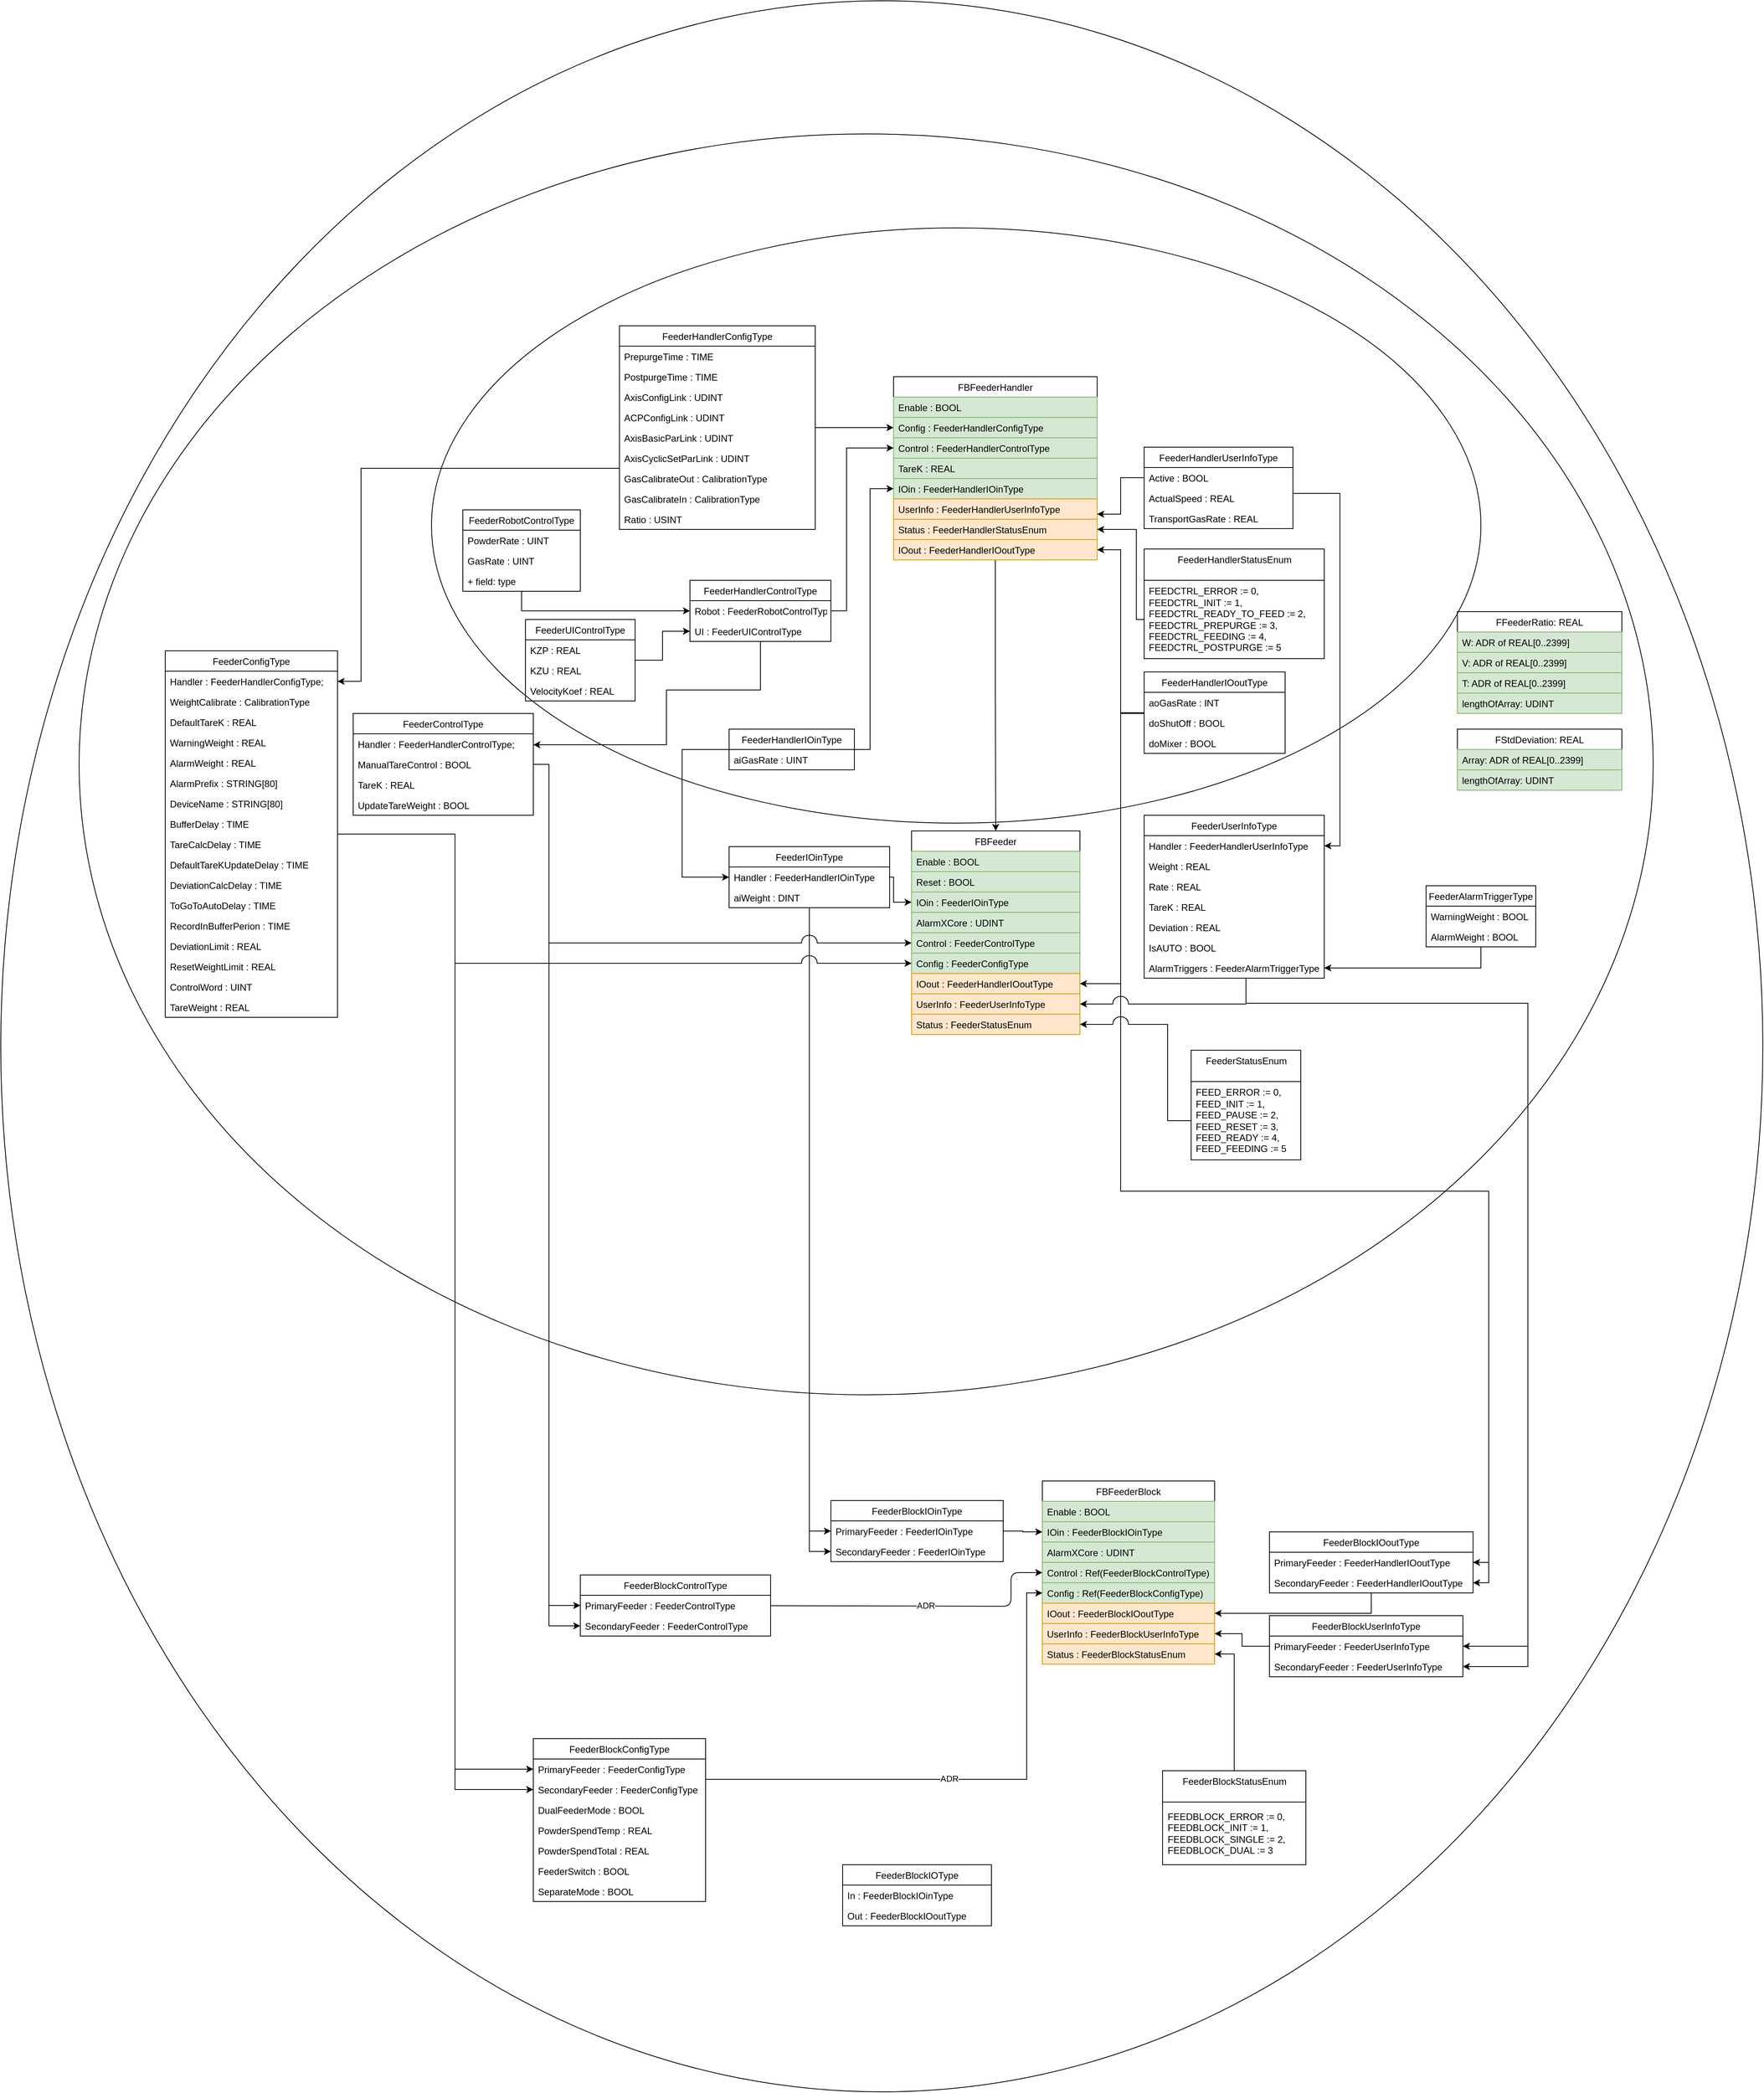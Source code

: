 <mxfile version="14.6.13" type="device"><diagram id="PFx3StOOT5Sb36CSSiI3" name="FeederLib"><mxGraphModel dx="2500" dy="2136" grid="1" gridSize="10" guides="1" tooltips="1" connect="1" arrows="1" fold="1" page="1" pageScale="1" pageWidth="827" pageHeight="1169" math="0" shadow="0"><root><mxCell id="0"/><mxCell id="1" parent="0"/><mxCell id="5u2CHiHhPPnawDWOBCw7-162" value="" style="ellipse;whiteSpace=wrap;html=1;" parent="1" vertex="1"><mxGeometry x="-820" y="-450" width="2250" height="2670" as="geometry"/></mxCell><mxCell id="5u2CHiHhPPnawDWOBCw7-134" style="edgeStyle=orthogonalEdgeStyle;rounded=0;orthogonalLoop=1;jettySize=auto;html=1;entryX=0;entryY=0.5;entryDx=0;entryDy=0;" parent="1" source="5u2CHiHhPPnawDWOBCw7-79" target="5u2CHiHhPPnawDWOBCw7-122" edge="1"><mxGeometry relative="1" as="geometry"/></mxCell><mxCell id="5u2CHiHhPPnawDWOBCw7-106" value="" style="ellipse;whiteSpace=wrap;html=1;" parent="1" vertex="1"><mxGeometry x="-720" y="-280" width="2010" height="1610" as="geometry"/></mxCell><mxCell id="5u2CHiHhPPnawDWOBCw7-103" value="" style="ellipse;whiteSpace=wrap;html=1;" parent="1" vertex="1"><mxGeometry x="-270" y="-160" width="1340" height="760" as="geometry"/></mxCell><mxCell id="8RqYF1YP7LYsvaY_RTSI-1" value="FFeederRatio: REAL" style="swimlane;fontStyle=0;childLayout=stackLayout;horizontal=1;startSize=26;fillColor=none;horizontalStack=0;resizeParent=1;resizeParentMax=0;resizeLast=0;collapsible=1;marginBottom=0;" parent="1" vertex="1"><mxGeometry x="1040" y="330" width="210" height="130" as="geometry"/></mxCell><mxCell id="8RqYF1YP7LYsvaY_RTSI-2" value="W: ADR of REAL[0..2399]" style="text;strokeColor=#82b366;fillColor=#d5e8d4;align=left;verticalAlign=top;spacingLeft=4;spacingRight=4;overflow=hidden;rotatable=0;points=[[0,0.5],[1,0.5]];portConstraint=eastwest;" parent="8RqYF1YP7LYsvaY_RTSI-1" vertex="1"><mxGeometry y="26" width="210" height="26" as="geometry"/></mxCell><mxCell id="8RqYF1YP7LYsvaY_RTSI-3" value="V: ADR of REAL[0..2399]" style="text;strokeColor=#82b366;fillColor=#d5e8d4;align=left;verticalAlign=top;spacingLeft=4;spacingRight=4;overflow=hidden;rotatable=0;points=[[0,0.5],[1,0.5]];portConstraint=eastwest;" parent="8RqYF1YP7LYsvaY_RTSI-1" vertex="1"><mxGeometry y="52" width="210" height="26" as="geometry"/></mxCell><mxCell id="8RqYF1YP7LYsvaY_RTSI-4" value="T: ADR of REAL[0..2399]" style="text;strokeColor=#82b366;fillColor=#d5e8d4;align=left;verticalAlign=top;spacingLeft=4;spacingRight=4;overflow=hidden;rotatable=0;points=[[0,0.5],[1,0.5]];portConstraint=eastwest;" parent="8RqYF1YP7LYsvaY_RTSI-1" vertex="1"><mxGeometry y="78" width="210" height="26" as="geometry"/></mxCell><mxCell id="8RqYF1YP7LYsvaY_RTSI-9" value="lengthOfArray: UDINT" style="text;strokeColor=#82b366;fillColor=#d5e8d4;align=left;verticalAlign=top;spacingLeft=4;spacingRight=4;overflow=hidden;rotatable=0;points=[[0,0.5],[1,0.5]];portConstraint=eastwest;" parent="8RqYF1YP7LYsvaY_RTSI-1" vertex="1"><mxGeometry y="104" width="210" height="26" as="geometry"/></mxCell><mxCell id="8RqYF1YP7LYsvaY_RTSI-5" value="FStdDeviation: REAL" style="swimlane;fontStyle=0;childLayout=stackLayout;horizontal=1;startSize=26;fillColor=none;horizontalStack=0;resizeParent=1;resizeParentMax=0;resizeLast=0;collapsible=1;marginBottom=0;" parent="1" vertex="1"><mxGeometry x="1040" y="480" width="210" height="78" as="geometry"/></mxCell><mxCell id="8RqYF1YP7LYsvaY_RTSI-6" value="Array: ADR of REAL[0..2399]" style="text;strokeColor=#82b366;fillColor=#d5e8d4;align=left;verticalAlign=top;spacingLeft=4;spacingRight=4;overflow=hidden;rotatable=0;points=[[0,0.5],[1,0.5]];portConstraint=eastwest;" parent="8RqYF1YP7LYsvaY_RTSI-5" vertex="1"><mxGeometry y="26" width="210" height="26" as="geometry"/></mxCell><mxCell id="8RqYF1YP7LYsvaY_RTSI-10" value="lengthOfArray: UDINT" style="text;strokeColor=#82b366;fillColor=#d5e8d4;align=left;verticalAlign=top;spacingLeft=4;spacingRight=4;overflow=hidden;rotatable=0;points=[[0,0.5],[1,0.5]];portConstraint=eastwest;" parent="8RqYF1YP7LYsvaY_RTSI-5" vertex="1"><mxGeometry y="52" width="210" height="26" as="geometry"/></mxCell><mxCell id="5u2CHiHhPPnawDWOBCw7-104" style="edgeStyle=orthogonalEdgeStyle;rounded=0;orthogonalLoop=1;jettySize=auto;html=1;entryX=0.5;entryY=0;entryDx=0;entryDy=0;" parent="1" source="KGiJRa7N34MiHcjZJKV6-1" target="5u2CHiHhPPnawDWOBCw7-32" edge="1"><mxGeometry relative="1" as="geometry"/></mxCell><mxCell id="KGiJRa7N34MiHcjZJKV6-1" value="FBFeederHandler" style="swimlane;fontStyle=0;childLayout=stackLayout;horizontal=1;startSize=26;fillColor=none;horizontalStack=0;resizeParent=1;resizeParentMax=0;resizeLast=0;collapsible=1;marginBottom=0;" parent="1" vertex="1"><mxGeometry x="320" y="30" width="260" height="234" as="geometry"/></mxCell><mxCell id="5u2CHiHhPPnawDWOBCw7-23" value="Enable : BOOL" style="text;strokeColor=#82b366;fillColor=#d5e8d4;align=left;verticalAlign=top;spacingLeft=4;spacingRight=4;overflow=hidden;rotatable=0;points=[[0,0.5],[1,0.5]];portConstraint=eastwest;" parent="KGiJRa7N34MiHcjZJKV6-1" vertex="1"><mxGeometry y="26" width="260" height="26" as="geometry"/></mxCell><mxCell id="KGiJRa7N34MiHcjZJKV6-3" value="Config : FeederHandlerConfigType" style="text;strokeColor=#82b366;fillColor=#d5e8d4;align=left;verticalAlign=top;spacingLeft=4;spacingRight=4;overflow=hidden;rotatable=0;points=[[0,0.5],[1,0.5]];portConstraint=eastwest;" parent="KGiJRa7N34MiHcjZJKV6-1" vertex="1"><mxGeometry y="52" width="260" height="26" as="geometry"/></mxCell><mxCell id="KGiJRa7N34MiHcjZJKV6-6" value="Control : FeederHandlerControlType" style="text;strokeColor=#82b366;fillColor=#d5e8d4;align=left;verticalAlign=top;spacingLeft=4;spacingRight=4;overflow=hidden;rotatable=0;points=[[0,0.5],[1,0.5]];portConstraint=eastwest;" parent="KGiJRa7N34MiHcjZJKV6-1" vertex="1"><mxGeometry y="78" width="260" height="26" as="geometry"/></mxCell><mxCell id="KGiJRa7N34MiHcjZJKV6-4" value="TareK : REAL" style="text;strokeColor=#82b366;fillColor=#d5e8d4;align=left;verticalAlign=top;spacingLeft=4;spacingRight=4;overflow=hidden;rotatable=0;points=[[0,0.5],[1,0.5]];portConstraint=eastwest;" parent="KGiJRa7N34MiHcjZJKV6-1" vertex="1"><mxGeometry y="104" width="260" height="26" as="geometry"/></mxCell><mxCell id="KGiJRa7N34MiHcjZJKV6-9" value="IOin : FeederHandlerIOinType" style="text;strokeColor=#82b366;fillColor=#d5e8d4;align=left;verticalAlign=top;spacingLeft=4;spacingRight=4;overflow=hidden;rotatable=0;points=[[0,0.5],[1,0.5]];portConstraint=eastwest;" parent="KGiJRa7N34MiHcjZJKV6-1" vertex="1"><mxGeometry y="130" width="260" height="26" as="geometry"/></mxCell><mxCell id="KGiJRa7N34MiHcjZJKV6-15" value="UserInfo : FeederHandlerUserInfoType" style="text;strokeColor=#d79b00;fillColor=#ffe6cc;align=left;verticalAlign=top;spacingLeft=4;spacingRight=4;overflow=hidden;rotatable=0;points=[[0,0.5],[1,0.5]];portConstraint=eastwest;" parent="KGiJRa7N34MiHcjZJKV6-1" vertex="1"><mxGeometry y="156" width="260" height="26" as="geometry"/></mxCell><mxCell id="KGiJRa7N34MiHcjZJKV6-14" value="Status : FeederHandlerStatusEnum" style="text;strokeColor=#d79b00;fillColor=#ffe6cc;align=left;verticalAlign=top;spacingLeft=4;spacingRight=4;overflow=hidden;rotatable=0;points=[[0,0.5],[1,0.5]];portConstraint=eastwest;" parent="KGiJRa7N34MiHcjZJKV6-1" vertex="1"><mxGeometry y="182" width="260" height="26" as="geometry"/></mxCell><mxCell id="KGiJRa7N34MiHcjZJKV6-13" value="IOout : FeederHandlerIOoutType" style="text;strokeColor=#d79b00;fillColor=#ffe6cc;align=left;verticalAlign=top;spacingLeft=4;spacingRight=4;overflow=hidden;rotatable=0;points=[[0,0.5],[1,0.5]];portConstraint=eastwest;" parent="KGiJRa7N34MiHcjZJKV6-1" vertex="1"><mxGeometry y="208" width="260" height="26" as="geometry"/></mxCell><mxCell id="KGiJRa7N34MiHcjZJKV6-16" value="FeederHandlerStatusEnum" style="swimlane;fontStyle=0;align=center;verticalAlign=top;childLayout=stackLayout;horizontal=1;startSize=40;horizontalStack=0;resizeParent=1;resizeParentMax=0;resizeLast=0;collapsible=0;marginBottom=0;html=1;" parent="1" vertex="1"><mxGeometry x="640" y="250" width="230" height="140" as="geometry"/></mxCell><mxCell id="KGiJRa7N34MiHcjZJKV6-17" value="&lt;div&gt;FEEDCTRL_ERROR := 0,&lt;/div&gt;&lt;div&gt;&lt;span&gt;&#9;&#9;&lt;/span&gt;FEEDCTRL_INIT := 1,&lt;/div&gt;&lt;div&gt;&lt;span&gt;&#9;&#9;&lt;/span&gt;FEEDCTRL_READY_TO_FEED := 2,&lt;/div&gt;&lt;div&gt;&lt;span&gt;&#9;&#9;&lt;/span&gt;FEEDCTRL_PREPURGE := 3,&lt;/div&gt;&lt;div&gt;&lt;span&gt;&#9;&#9;&lt;/span&gt;FEEDCTRL_FEEDING := 4,&lt;/div&gt;&lt;div&gt;&lt;span&gt;&#9;&#9;&lt;/span&gt;FEEDCTRL_POSTPURGE := 5&lt;/div&gt;" style="text;html=1;strokeColor=none;fillColor=none;align=left;verticalAlign=middle;spacingLeft=4;spacingRight=4;overflow=hidden;rotatable=0;points=[[0,0.5],[1,0.5]];portConstraint=eastwest;" parent="KGiJRa7N34MiHcjZJKV6-16" vertex="1"><mxGeometry y="40" width="230" height="100" as="geometry"/></mxCell><mxCell id="b1RP9_sfX3-VqXsTfrKy-18" style="edgeStyle=orthogonalEdgeStyle;rounded=0;orthogonalLoop=1;jettySize=auto;html=1;" edge="1" parent="1" source="OFoo3zkViVfOqVARosol-1" target="KGiJRa7N34MiHcjZJKV6-6"><mxGeometry relative="1" as="geometry"><Array as="points"><mxPoint x="260" y="329"/><mxPoint x="260" y="121"/></Array></mxGeometry></mxCell><mxCell id="b1RP9_sfX3-VqXsTfrKy-19" style="edgeStyle=orthogonalEdgeStyle;rounded=0;orthogonalLoop=1;jettySize=auto;html=1;" edge="1" parent="1" source="OFoo3zkViVfOqVARosol-1" target="5u2CHiHhPPnawDWOBCw7-55"><mxGeometry relative="1" as="geometry"><Array as="points"><mxPoint x="150" y="430"/><mxPoint x="30" y="430"/><mxPoint x="30" y="500"/></Array></mxGeometry></mxCell><mxCell id="OFoo3zkViVfOqVARosol-1" value="FeederHandlerControlType" style="swimlane;fontStyle=0;childLayout=stackLayout;horizontal=1;startSize=26;fillColor=none;horizontalStack=0;resizeParent=1;resizeParentMax=0;resizeLast=0;collapsible=1;marginBottom=0;" parent="1" vertex="1"><mxGeometry x="60" y="290" width="180" height="78" as="geometry"/></mxCell><mxCell id="b1RP9_sfX3-VqXsTfrKy-13" value="Robot : FeederRobotControlType" style="text;strokeColor=none;fillColor=none;align=left;verticalAlign=top;spacingLeft=4;spacingRight=4;overflow=hidden;rotatable=0;points=[[0,0.5],[1,0.5]];portConstraint=eastwest;" vertex="1" parent="OFoo3zkViVfOqVARosol-1"><mxGeometry y="26" width="180" height="26" as="geometry"/></mxCell><mxCell id="b1RP9_sfX3-VqXsTfrKy-14" value="UI : FeederUIControlType" style="text;strokeColor=none;fillColor=none;align=left;verticalAlign=top;spacingLeft=4;spacingRight=4;overflow=hidden;rotatable=0;points=[[0,0.5],[1,0.5]];portConstraint=eastwest;" vertex="1" parent="OFoo3zkViVfOqVARosol-1"><mxGeometry y="52" width="180" height="26" as="geometry"/></mxCell><mxCell id="b1RP9_sfX3-VqXsTfrKy-15" style="edgeStyle=orthogonalEdgeStyle;rounded=0;orthogonalLoop=1;jettySize=auto;html=1;" edge="1" parent="1" source="OFoo3zkViVfOqVARosol-5" target="KGiJRa7N34MiHcjZJKV6-3"><mxGeometry relative="1" as="geometry"/></mxCell><mxCell id="OFoo3zkViVfOqVARosol-5" value="FeederHandlerConfigType" style="swimlane;fontStyle=0;childLayout=stackLayout;horizontal=1;startSize=26;fillColor=none;horizontalStack=0;resizeParent=1;resizeParentMax=0;resizeLast=0;collapsible=1;marginBottom=0;" parent="1" vertex="1"><mxGeometry x="-30" y="-35" width="250" height="260" as="geometry"/></mxCell><mxCell id="OFoo3zkViVfOqVARosol-6" value="PrepurgeTime : TIME" style="text;strokeColor=none;fillColor=none;align=left;verticalAlign=top;spacingLeft=4;spacingRight=4;overflow=hidden;rotatable=0;points=[[0,0.5],[1,0.5]];portConstraint=eastwest;" parent="OFoo3zkViVfOqVARosol-5" vertex="1"><mxGeometry y="26" width="250" height="26" as="geometry"/></mxCell><mxCell id="OFoo3zkViVfOqVARosol-7" value="PostpurgeTime : TIME" style="text;strokeColor=none;fillColor=none;align=left;verticalAlign=top;spacingLeft=4;spacingRight=4;overflow=hidden;rotatable=0;points=[[0,0.5],[1,0.5]];portConstraint=eastwest;" parent="OFoo3zkViVfOqVARosol-5" vertex="1"><mxGeometry y="52" width="250" height="26" as="geometry"/></mxCell><mxCell id="OFoo3zkViVfOqVARosol-8" value="AxisConfigLink : UDINT" style="text;strokeColor=none;fillColor=none;align=left;verticalAlign=top;spacingLeft=4;spacingRight=4;overflow=hidden;rotatable=0;points=[[0,0.5],[1,0.5]];portConstraint=eastwest;" parent="OFoo3zkViVfOqVARosol-5" vertex="1"><mxGeometry y="78" width="250" height="26" as="geometry"/></mxCell><mxCell id="5u2CHiHhPPnawDWOBCw7-2" value="ACPConfigLink : UDINT" style="text;strokeColor=none;fillColor=none;align=left;verticalAlign=top;spacingLeft=4;spacingRight=4;overflow=hidden;rotatable=0;points=[[0,0.5],[1,0.5]];portConstraint=eastwest;" parent="OFoo3zkViVfOqVARosol-5" vertex="1"><mxGeometry y="104" width="250" height="26" as="geometry"/></mxCell><mxCell id="5u2CHiHhPPnawDWOBCw7-5" value="AxisBasicParLink : UDINT" style="text;strokeColor=none;fillColor=none;align=left;verticalAlign=top;spacingLeft=4;spacingRight=4;overflow=hidden;rotatable=0;points=[[0,0.5],[1,0.5]];portConstraint=eastwest;" parent="OFoo3zkViVfOqVARosol-5" vertex="1"><mxGeometry y="130" width="250" height="26" as="geometry"/></mxCell><mxCell id="5u2CHiHhPPnawDWOBCw7-4" value="AxisCyclicSetParLink : UDINT" style="text;strokeColor=none;fillColor=none;align=left;verticalAlign=top;spacingLeft=4;spacingRight=4;overflow=hidden;rotatable=0;points=[[0,0.5],[1,0.5]];portConstraint=eastwest;" parent="OFoo3zkViVfOqVARosol-5" vertex="1"><mxGeometry y="156" width="250" height="26" as="geometry"/></mxCell><mxCell id="5u2CHiHhPPnawDWOBCw7-3" value="GasCalibrateOut : CalibrationType" style="text;strokeColor=none;fillColor=none;align=left;verticalAlign=top;spacingLeft=4;spacingRight=4;overflow=hidden;rotatable=0;points=[[0,0.5],[1,0.5]];portConstraint=eastwest;" parent="OFoo3zkViVfOqVARosol-5" vertex="1"><mxGeometry y="182" width="250" height="26" as="geometry"/></mxCell><mxCell id="mauiOWJQkR4dMBr0RrGi-1" value="GasCalibrateIn : CalibrationType" style="text;strokeColor=none;fillColor=none;align=left;verticalAlign=top;spacingLeft=4;spacingRight=4;overflow=hidden;rotatable=0;points=[[0,0.5],[1,0.5]];portConstraint=eastwest;" parent="OFoo3zkViVfOqVARosol-5" vertex="1"><mxGeometry y="208" width="250" height="26" as="geometry"/></mxCell><mxCell id="5u2CHiHhPPnawDWOBCw7-6" value="Ratio : USINT" style="text;strokeColor=none;fillColor=none;align=left;verticalAlign=top;spacingLeft=4;spacingRight=4;overflow=hidden;rotatable=0;points=[[0,0.5],[1,0.5]];portConstraint=eastwest;" parent="OFoo3zkViVfOqVARosol-5" vertex="1"><mxGeometry y="234" width="250" height="26" as="geometry"/></mxCell><mxCell id="5u2CHiHhPPnawDWOBCw7-155" style="edgeStyle=orthogonalEdgeStyle;rounded=0;jumpStyle=arc;jumpSize=20;orthogonalLoop=1;jettySize=auto;html=1;entryX=1;entryY=0.5;entryDx=0;entryDy=0;" parent="1" source="5u2CHiHhPPnawDWOBCw7-7" target="5u2CHiHhPPnawDWOBCw7-125" edge="1"><mxGeometry relative="1" as="geometry"><Array as="points"><mxPoint x="610" y="459"/><mxPoint x="610" y="1070"/><mxPoint x="1080" y="1070"/><mxPoint x="1080" y="1544"/></Array></mxGeometry></mxCell><mxCell id="5u2CHiHhPPnawDWOBCw7-156" style="edgeStyle=orthogonalEdgeStyle;rounded=0;jumpStyle=arc;jumpSize=20;orthogonalLoop=1;jettySize=auto;html=1;entryX=1;entryY=0.5;entryDx=0;entryDy=0;" parent="1" source="5u2CHiHhPPnawDWOBCw7-7" target="5u2CHiHhPPnawDWOBCw7-126" edge="1"><mxGeometry relative="1" as="geometry"><Array as="points"><mxPoint x="610" y="459"/><mxPoint x="610" y="1070"/><mxPoint x="1080" y="1070"/><mxPoint x="1080" y="1570"/></Array></mxGeometry></mxCell><mxCell id="5u2CHiHhPPnawDWOBCw7-7" value="FeederHandlerIOoutType" style="swimlane;fontStyle=0;childLayout=stackLayout;horizontal=1;startSize=26;fillColor=none;horizontalStack=0;resizeParent=1;resizeParentMax=0;resizeLast=0;collapsible=1;marginBottom=0;" parent="1" vertex="1"><mxGeometry x="640" y="407" width="180" height="104" as="geometry"/></mxCell><mxCell id="5u2CHiHhPPnawDWOBCw7-8" value="aoGasRate : INT" style="text;strokeColor=none;fillColor=none;align=left;verticalAlign=top;spacingLeft=4;spacingRight=4;overflow=hidden;rotatable=0;points=[[0,0.5],[1,0.5]];portConstraint=eastwest;" parent="5u2CHiHhPPnawDWOBCw7-7" vertex="1"><mxGeometry y="26" width="180" height="26" as="geometry"/></mxCell><mxCell id="5u2CHiHhPPnawDWOBCw7-9" value="doShutOff : BOOL" style="text;strokeColor=none;fillColor=none;align=left;verticalAlign=top;spacingLeft=4;spacingRight=4;overflow=hidden;rotatable=0;points=[[0,0.5],[1,0.5]];portConstraint=eastwest;" parent="5u2CHiHhPPnawDWOBCw7-7" vertex="1"><mxGeometry y="52" width="180" height="26" as="geometry"/></mxCell><mxCell id="5u2CHiHhPPnawDWOBCw7-10" value="doMixer : BOOL" style="text;strokeColor=none;fillColor=none;align=left;verticalAlign=top;spacingLeft=4;spacingRight=4;overflow=hidden;rotatable=0;points=[[0,0.5],[1,0.5]];portConstraint=eastwest;" parent="5u2CHiHhPPnawDWOBCw7-7" vertex="1"><mxGeometry y="78" width="180" height="26" as="geometry"/></mxCell><mxCell id="5u2CHiHhPPnawDWOBCw7-27" style="edgeStyle=orthogonalEdgeStyle;rounded=0;orthogonalLoop=1;jettySize=auto;html=1;exitX=1;exitY=0.5;exitDx=0;exitDy=0;" parent="1" source="5u2CHiHhPPnawDWOBCw7-11" target="KGiJRa7N34MiHcjZJKV6-9" edge="1"><mxGeometry relative="1" as="geometry"><Array as="points"><mxPoint x="290" y="506"/><mxPoint x="290" y="173"/></Array></mxGeometry></mxCell><mxCell id="5u2CHiHhPPnawDWOBCw7-91" style="edgeStyle=orthogonalEdgeStyle;rounded=0;orthogonalLoop=1;jettySize=auto;html=1;" parent="1" source="5u2CHiHhPPnawDWOBCw7-11" target="5u2CHiHhPPnawDWOBCw7-80" edge="1"><mxGeometry relative="1" as="geometry"><Array as="points"><mxPoint x="50" y="506.0"/><mxPoint x="50" y="669"/></Array></mxGeometry></mxCell><mxCell id="5u2CHiHhPPnawDWOBCw7-11" value="FeederHandlerIOinType" style="swimlane;fontStyle=0;childLayout=stackLayout;horizontal=1;startSize=26;fillColor=none;horizontalStack=0;resizeParent=1;resizeParentMax=0;resizeLast=0;collapsible=1;marginBottom=0;" parent="1" vertex="1"><mxGeometry x="110" y="480" width="160" height="52" as="geometry"/></mxCell><mxCell id="5u2CHiHhPPnawDWOBCw7-12" value="aiGasRate : UINT" style="text;strokeColor=none;fillColor=none;align=left;verticalAlign=top;spacingLeft=4;spacingRight=4;overflow=hidden;rotatable=0;points=[[0,0.5],[1,0.5]];portConstraint=eastwest;" parent="5u2CHiHhPPnawDWOBCw7-11" vertex="1"><mxGeometry y="26" width="160" height="26" as="geometry"/></mxCell><mxCell id="5u2CHiHhPPnawDWOBCw7-102" style="edgeStyle=orthogonalEdgeStyle;rounded=0;orthogonalLoop=1;jettySize=auto;html=1;entryX=1;entryY=0.5;entryDx=0;entryDy=0;" parent="1" source="5u2CHiHhPPnawDWOBCw7-15" target="5u2CHiHhPPnawDWOBCw7-93" edge="1"><mxGeometry relative="1" as="geometry"><Array as="points"><mxPoint x="890" y="179"/><mxPoint x="890" y="629"/></Array></mxGeometry></mxCell><mxCell id="5u2CHiHhPPnawDWOBCw7-15" value="FeederHandlerUserInfoType" style="swimlane;fontStyle=0;childLayout=stackLayout;horizontal=1;startSize=26;fillColor=none;horizontalStack=0;resizeParent=1;resizeParentMax=0;resizeLast=0;collapsible=1;marginBottom=0;" parent="1" vertex="1"><mxGeometry x="640" y="120" width="190" height="104" as="geometry"/></mxCell><mxCell id="5u2CHiHhPPnawDWOBCw7-16" value="Active : BOOL" style="text;strokeColor=none;fillColor=none;align=left;verticalAlign=top;spacingLeft=4;spacingRight=4;overflow=hidden;rotatable=0;points=[[0,0.5],[1,0.5]];portConstraint=eastwest;" parent="5u2CHiHhPPnawDWOBCw7-15" vertex="1"><mxGeometry y="26" width="190" height="26" as="geometry"/></mxCell><mxCell id="5u2CHiHhPPnawDWOBCw7-17" value="ActualSpeed : REAL" style="text;strokeColor=none;fillColor=none;align=left;verticalAlign=top;spacingLeft=4;spacingRight=4;overflow=hidden;rotatable=0;points=[[0,0.5],[1,0.5]];portConstraint=eastwest;" parent="5u2CHiHhPPnawDWOBCw7-15" vertex="1"><mxGeometry y="52" width="190" height="26" as="geometry"/></mxCell><mxCell id="mauiOWJQkR4dMBr0RrGi-2" value="TransportGasRate : REAL" style="text;strokeColor=none;fillColor=none;align=left;verticalAlign=top;spacingLeft=4;spacingRight=4;overflow=hidden;rotatable=0;points=[[0,0.5],[1,0.5]];portConstraint=eastwest;" parent="5u2CHiHhPPnawDWOBCw7-15" vertex="1"><mxGeometry y="78" width="190" height="26" as="geometry"/></mxCell><mxCell id="5u2CHiHhPPnawDWOBCw7-28" style="edgeStyle=orthogonalEdgeStyle;rounded=0;orthogonalLoop=1;jettySize=auto;html=1;exitX=0;exitY=0.5;exitDx=0;exitDy=0;" parent="1" source="KGiJRa7N34MiHcjZJKV6-17" target="KGiJRa7N34MiHcjZJKV6-14" edge="1"><mxGeometry relative="1" as="geometry"><Array as="points"><mxPoint x="630" y="340"/><mxPoint x="630" y="225"/></Array></mxGeometry></mxCell><mxCell id="5u2CHiHhPPnawDWOBCw7-29" style="edgeStyle=orthogonalEdgeStyle;rounded=0;orthogonalLoop=1;jettySize=auto;html=1;exitX=0;exitY=0.5;exitDx=0;exitDy=0;entryX=1;entryY=0.5;entryDx=0;entryDy=0;" parent="1" source="5u2CHiHhPPnawDWOBCw7-9" target="KGiJRa7N34MiHcjZJKV6-13" edge="1"><mxGeometry relative="1" as="geometry"><Array as="points"><mxPoint x="640" y="460"/><mxPoint x="610" y="460"/><mxPoint x="610" y="251"/></Array></mxGeometry></mxCell><mxCell id="5u2CHiHhPPnawDWOBCw7-31" style="edgeStyle=orthogonalEdgeStyle;rounded=0;orthogonalLoop=1;jettySize=auto;html=1;exitX=0;exitY=0.5;exitDx=0;exitDy=0;entryX=1;entryY=0.75;entryDx=0;entryDy=0;" parent="1" source="5u2CHiHhPPnawDWOBCw7-16" target="KGiJRa7N34MiHcjZJKV6-1" edge="1"><mxGeometry relative="1" as="geometry"/></mxCell><mxCell id="5u2CHiHhPPnawDWOBCw7-32" value="FBFeeder" style="swimlane;fontStyle=0;childLayout=stackLayout;horizontal=1;startSize=26;fillColor=none;horizontalStack=0;resizeParent=1;resizeParentMax=0;resizeLast=0;collapsible=1;marginBottom=0;" parent="1" vertex="1"><mxGeometry x="343" y="610" width="215" height="260" as="geometry"/></mxCell><mxCell id="5u2CHiHhPPnawDWOBCw7-33" value="Enable : BOOL" style="text;strokeColor=#82b366;fillColor=#d5e8d4;align=left;verticalAlign=top;spacingLeft=4;spacingRight=4;overflow=hidden;rotatable=0;points=[[0,0.5],[1,0.5]];portConstraint=eastwest;" parent="5u2CHiHhPPnawDWOBCw7-32" vertex="1"><mxGeometry y="26" width="215" height="26" as="geometry"/></mxCell><mxCell id="5u2CHiHhPPnawDWOBCw7-43" value="Reset : BOOL" style="text;strokeColor=#82b366;fillColor=#d5e8d4;align=left;verticalAlign=top;spacingLeft=4;spacingRight=4;overflow=hidden;rotatable=0;points=[[0,0.5],[1,0.5]];portConstraint=eastwest;" parent="5u2CHiHhPPnawDWOBCw7-32" vertex="1"><mxGeometry y="52" width="215" height="26" as="geometry"/></mxCell><mxCell id="5u2CHiHhPPnawDWOBCw7-39" value="IOin : FeederIOinType" style="text;strokeColor=#82b366;fillColor=#d5e8d4;align=left;verticalAlign=top;spacingLeft=4;spacingRight=4;overflow=hidden;rotatable=0;points=[[0,0.5],[1,0.5]];portConstraint=eastwest;" parent="5u2CHiHhPPnawDWOBCw7-32" vertex="1"><mxGeometry y="78" width="215" height="26" as="geometry"/></mxCell><mxCell id="jcFGs0P9IIR-oYQW2AIj-1" value="AlarmXCore : UDINT" style="text;strokeColor=#82b366;fillColor=#d5e8d4;align=left;verticalAlign=top;spacingLeft=4;spacingRight=4;overflow=hidden;rotatable=0;points=[[0,0.5],[1,0.5]];portConstraint=eastwest;" parent="5u2CHiHhPPnawDWOBCw7-32" vertex="1"><mxGeometry y="104" width="215" height="26" as="geometry"/></mxCell><mxCell id="5u2CHiHhPPnawDWOBCw7-40" value="Control : FeederControlType" style="text;strokeColor=#82b366;fillColor=#d5e8d4;align=left;verticalAlign=top;spacingLeft=4;spacingRight=4;overflow=hidden;rotatable=0;points=[[0,0.5],[1,0.5]];portConstraint=eastwest;" parent="5u2CHiHhPPnawDWOBCw7-32" vertex="1"><mxGeometry y="130" width="215" height="26" as="geometry"/></mxCell><mxCell id="5u2CHiHhPPnawDWOBCw7-41" value="Config : FeederConfigType" style="text;strokeColor=#82b366;fillColor=#d5e8d4;align=left;verticalAlign=top;spacingLeft=4;spacingRight=4;overflow=hidden;rotatable=0;points=[[0,0.5],[1,0.5]];portConstraint=eastwest;" parent="5u2CHiHhPPnawDWOBCw7-32" vertex="1"><mxGeometry y="156" width="215" height="26" as="geometry"/></mxCell><mxCell id="5u2CHiHhPPnawDWOBCw7-38" value="IOout : FeederHandlerIOoutType" style="text;strokeColor=#d79b00;fillColor=#ffe6cc;align=left;verticalAlign=top;spacingLeft=4;spacingRight=4;overflow=hidden;rotatable=0;points=[[0,0.5],[1,0.5]];portConstraint=eastwest;" parent="5u2CHiHhPPnawDWOBCw7-32" vertex="1"><mxGeometry y="182" width="215" height="26" as="geometry"/></mxCell><mxCell id="5u2CHiHhPPnawDWOBCw7-34" value="UserInfo : FeederUserInfoType" style="text;strokeColor=#d79b00;fillColor=#ffe6cc;align=left;verticalAlign=top;spacingLeft=4;spacingRight=4;overflow=hidden;rotatable=0;points=[[0,0.5],[1,0.5]];portConstraint=eastwest;" parent="5u2CHiHhPPnawDWOBCw7-32" vertex="1"><mxGeometry y="208" width="215" height="26" as="geometry"/></mxCell><mxCell id="5u2CHiHhPPnawDWOBCw7-36" value="Status : FeederStatusEnum &#10;" style="text;strokeColor=#d79b00;fillColor=#ffe6cc;align=left;verticalAlign=top;spacingLeft=4;spacingRight=4;overflow=hidden;rotatable=0;points=[[0,0.5],[1,0.5]];portConstraint=eastwest;" parent="5u2CHiHhPPnawDWOBCw7-32" vertex="1"><mxGeometry y="234" width="215" height="26" as="geometry"/></mxCell><mxCell id="5u2CHiHhPPnawDWOBCw7-44" value="FBFeederBlock" style="swimlane;fontStyle=0;childLayout=stackLayout;horizontal=1;startSize=26;fillColor=none;horizontalStack=0;resizeParent=1;resizeParentMax=0;resizeLast=0;collapsible=1;marginBottom=0;" parent="1" vertex="1"><mxGeometry x="510" y="1440" width="220" height="234" as="geometry"/></mxCell><mxCell id="5u2CHiHhPPnawDWOBCw7-45" value="Enable : BOOL" style="text;strokeColor=#82b366;fillColor=#d5e8d4;align=left;verticalAlign=top;spacingLeft=4;spacingRight=4;overflow=hidden;rotatable=0;points=[[0,0.5],[1,0.5]];portConstraint=eastwest;" parent="5u2CHiHhPPnawDWOBCw7-44" vertex="1"><mxGeometry y="26" width="220" height="26" as="geometry"/></mxCell><mxCell id="5u2CHiHhPPnawDWOBCw7-48" value="IOin : FeederBlockIOinType" style="text;strokeColor=#82b366;fillColor=#d5e8d4;align=left;verticalAlign=top;spacingLeft=4;spacingRight=4;overflow=hidden;rotatable=0;points=[[0,0.5],[1,0.5]];portConstraint=eastwest;" parent="5u2CHiHhPPnawDWOBCw7-44" vertex="1"><mxGeometry y="52" width="220" height="26" as="geometry"/></mxCell><mxCell id="jcFGs0P9IIR-oYQW2AIj-2" value="AlarmXCore : UDINT" style="text;strokeColor=#82b366;fillColor=#d5e8d4;align=left;verticalAlign=top;spacingLeft=4;spacingRight=4;overflow=hidden;rotatable=0;points=[[0,0.5],[1,0.5]];portConstraint=eastwest;" parent="5u2CHiHhPPnawDWOBCw7-44" vertex="1"><mxGeometry y="78" width="220" height="26" as="geometry"/></mxCell><mxCell id="5u2CHiHhPPnawDWOBCw7-47" value="Control : Ref(FeederBlockControlType)" style="text;strokeColor=#82b366;fillColor=#d5e8d4;align=left;verticalAlign=top;spacingLeft=4;spacingRight=4;overflow=hidden;rotatable=0;points=[[0,0.5],[1,0.5]];portConstraint=eastwest;" parent="5u2CHiHhPPnawDWOBCw7-44" vertex="1"><mxGeometry y="104" width="220" height="26" as="geometry"/></mxCell><mxCell id="5u2CHiHhPPnawDWOBCw7-46" value="Config : Ref(FeederBlockConfigType)" style="text;strokeColor=#82b366;fillColor=#d5e8d4;align=left;verticalAlign=top;spacingLeft=4;spacingRight=4;overflow=hidden;rotatable=0;points=[[0,0.5],[1,0.5]];portConstraint=eastwest;" parent="5u2CHiHhPPnawDWOBCw7-44" vertex="1"><mxGeometry y="130" width="220" height="26" as="geometry"/></mxCell><mxCell id="5u2CHiHhPPnawDWOBCw7-51" value="IOout : FeederBlockIOoutType" style="text;strokeColor=#d79b00;fillColor=#ffe6cc;align=left;verticalAlign=top;spacingLeft=4;spacingRight=4;overflow=hidden;rotatable=0;points=[[0,0.5],[1,0.5]];portConstraint=eastwest;" parent="5u2CHiHhPPnawDWOBCw7-44" vertex="1"><mxGeometry y="156" width="220" height="26" as="geometry"/></mxCell><mxCell id="5u2CHiHhPPnawDWOBCw7-50" value="UserInfo : FeederBlockUserInfoType" style="text;strokeColor=#d79b00;fillColor=#ffe6cc;align=left;verticalAlign=top;spacingLeft=4;spacingRight=4;overflow=hidden;rotatable=0;points=[[0,0.5],[1,0.5]];portConstraint=eastwest;" parent="5u2CHiHhPPnawDWOBCw7-44" vertex="1"><mxGeometry y="182" width="220" height="26" as="geometry"/></mxCell><mxCell id="5u2CHiHhPPnawDWOBCw7-49" value="Status : FeederBlockStatusEnum" style="text;strokeColor=#d79b00;fillColor=#ffe6cc;align=left;verticalAlign=top;spacingLeft=4;spacingRight=4;overflow=hidden;rotatable=0;points=[[0,0.5],[1,0.5]];portConstraint=eastwest;" parent="5u2CHiHhPPnawDWOBCw7-44" vertex="1"><mxGeometry y="208" width="220" height="26" as="geometry"/></mxCell><mxCell id="5u2CHiHhPPnawDWOBCw7-52" value="FeederStatusEnum" style="swimlane;fontStyle=0;align=center;verticalAlign=top;childLayout=stackLayout;horizontal=1;startSize=40;horizontalStack=0;resizeParent=1;resizeParentMax=0;resizeLast=0;collapsible=0;marginBottom=0;html=1;" parent="1" vertex="1"><mxGeometry x="700" y="890" width="140" height="140" as="geometry"/></mxCell><mxCell id="5u2CHiHhPPnawDWOBCw7-53" value="&lt;div&gt;&lt;span&gt;&#9;&#9;&lt;/span&gt;FEED_ERROR := 0,&lt;/div&gt;&lt;div&gt;&lt;span&gt;&#9;&#9;&lt;/span&gt;FEED_INIT := 1,&lt;/div&gt;&lt;div&gt;&lt;span&gt;&#9;&#9;&lt;/span&gt;FEED_PAUSE := 2,&lt;/div&gt;&lt;div&gt;&lt;span&gt;&#9;&#9;&lt;/span&gt;FEED_RESET := 3,&lt;/div&gt;&lt;div&gt;&lt;span&gt;&#9;&#9;&lt;/span&gt;FEED_READY := 4,&lt;/div&gt;&lt;div&gt;&lt;span&gt;&#9;&#9;&lt;/span&gt;FEED_FEEDING := 5&lt;/div&gt;" style="text;html=1;strokeColor=none;fillColor=none;align=left;verticalAlign=middle;spacingLeft=4;spacingRight=4;overflow=hidden;rotatable=0;points=[[0,0.5],[1,0.5]];portConstraint=eastwest;" parent="5u2CHiHhPPnawDWOBCw7-52" vertex="1"><mxGeometry y="40" width="140" height="100" as="geometry"/></mxCell><mxCell id="5u2CHiHhPPnawDWOBCw7-150" style="edgeStyle=orthogonalEdgeStyle;rounded=0;jumpStyle=arc;jumpSize=20;orthogonalLoop=1;jettySize=auto;html=1;" parent="1" source="5u2CHiHhPPnawDWOBCw7-54" target="5u2CHiHhPPnawDWOBCw7-110" edge="1"><mxGeometry relative="1" as="geometry"><Array as="points"><mxPoint x="-120" y="525"/><mxPoint x="-120" y="1599"/></Array></mxGeometry></mxCell><mxCell id="5u2CHiHhPPnawDWOBCw7-151" style="edgeStyle=orthogonalEdgeStyle;rounded=0;jumpStyle=arc;jumpSize=20;orthogonalLoop=1;jettySize=auto;html=1;entryX=0;entryY=0.5;entryDx=0;entryDy=0;" parent="1" source="5u2CHiHhPPnawDWOBCw7-54" target="5u2CHiHhPPnawDWOBCw7-111" edge="1"><mxGeometry relative="1" as="geometry"><Array as="points"><mxPoint x="-120" y="525"/><mxPoint x="-120" y="1625"/></Array></mxGeometry></mxCell><mxCell id="5u2CHiHhPPnawDWOBCw7-54" value="FeederControlType" style="swimlane;fontStyle=0;childLayout=stackLayout;horizontal=1;startSize=26;fillColor=none;horizontalStack=0;resizeParent=1;resizeParentMax=0;resizeLast=0;collapsible=1;marginBottom=0;" parent="1" vertex="1"><mxGeometry x="-370" y="460" width="230" height="130" as="geometry"/></mxCell><mxCell id="5u2CHiHhPPnawDWOBCw7-55" value="Handler : FeederHandlerControlType;" style="text;strokeColor=none;fillColor=none;align=left;verticalAlign=top;spacingLeft=4;spacingRight=4;overflow=hidden;rotatable=0;points=[[0,0.5],[1,0.5]];portConstraint=eastwest;" parent="5u2CHiHhPPnawDWOBCw7-54" vertex="1"><mxGeometry y="26" width="230" height="26" as="geometry"/></mxCell><mxCell id="5u2CHiHhPPnawDWOBCw7-56" value="ManualTareControl : BOOL" style="text;strokeColor=none;fillColor=none;align=left;verticalAlign=top;spacingLeft=4;spacingRight=4;overflow=hidden;rotatable=0;points=[[0,0.5],[1,0.5]];portConstraint=eastwest;" parent="5u2CHiHhPPnawDWOBCw7-54" vertex="1"><mxGeometry y="52" width="230" height="26" as="geometry"/></mxCell><mxCell id="5u2CHiHhPPnawDWOBCw7-57" value="TareK : REAL" style="text;strokeColor=none;fillColor=none;align=left;verticalAlign=top;spacingLeft=4;spacingRight=4;overflow=hidden;rotatable=0;points=[[0,0.5],[1,0.5]];portConstraint=eastwest;" parent="5u2CHiHhPPnawDWOBCw7-54" vertex="1"><mxGeometry y="78" width="230" height="26" as="geometry"/></mxCell><mxCell id="5u2CHiHhPPnawDWOBCw7-58" value="UpdateTareWeight : BOOL" style="text;strokeColor=none;fillColor=none;align=left;verticalAlign=top;spacingLeft=4;spacingRight=4;overflow=hidden;rotatable=0;points=[[0,0.5],[1,0.5]];portConstraint=eastwest;" parent="5u2CHiHhPPnawDWOBCw7-54" vertex="1"><mxGeometry y="104" width="230" height="26" as="geometry"/></mxCell><mxCell id="5u2CHiHhPPnawDWOBCw7-140" style="edgeStyle=orthogonalEdgeStyle;rounded=0;jumpStyle=arc;jumpSize=20;orthogonalLoop=1;jettySize=auto;html=1;" parent="1" source="5u2CHiHhPPnawDWOBCw7-60" target="5u2CHiHhPPnawDWOBCw7-41" edge="1"><mxGeometry relative="1" as="geometry"><Array as="points"><mxPoint x="-240" y="614"/><mxPoint x="-240" y="779"/></Array></mxGeometry></mxCell><mxCell id="SsKjzNlT7jhJPEvev2tQ-1" style="edgeStyle=orthogonalEdgeStyle;rounded=0;orthogonalLoop=1;jettySize=auto;html=1;" parent="1" source="5u2CHiHhPPnawDWOBCw7-60" target="5u2CHiHhPPnawDWOBCw7-117" edge="1"><mxGeometry relative="1" as="geometry"><Array as="points"><mxPoint x="-240" y="614"/><mxPoint x="-240" y="1808"/></Array></mxGeometry></mxCell><mxCell id="SsKjzNlT7jhJPEvev2tQ-2" style="edgeStyle=orthogonalEdgeStyle;rounded=0;orthogonalLoop=1;jettySize=auto;html=1;" parent="1" source="5u2CHiHhPPnawDWOBCw7-60" target="5u2CHiHhPPnawDWOBCw7-118" edge="1"><mxGeometry relative="1" as="geometry"><Array as="points"><mxPoint x="-240" y="614"/><mxPoint x="-240" y="1834"/></Array></mxGeometry></mxCell><mxCell id="5u2CHiHhPPnawDWOBCw7-60" value="FeederConfigType" style="swimlane;fontStyle=0;childLayout=stackLayout;horizontal=1;startSize=26;fillColor=none;horizontalStack=0;resizeParent=1;resizeParentMax=0;resizeLast=0;collapsible=1;marginBottom=0;" parent="1" vertex="1"><mxGeometry x="-610" y="380" width="220" height="468" as="geometry"/></mxCell><mxCell id="5u2CHiHhPPnawDWOBCw7-61" value="Handler : FeederHandlerConfigType;" style="text;strokeColor=none;fillColor=none;align=left;verticalAlign=top;spacingLeft=4;spacingRight=4;overflow=hidden;rotatable=0;points=[[0,0.5],[1,0.5]];portConstraint=eastwest;" parent="5u2CHiHhPPnawDWOBCw7-60" vertex="1"><mxGeometry y="26" width="220" height="26" as="geometry"/></mxCell><mxCell id="5u2CHiHhPPnawDWOBCw7-64" value="WeightCalibrate : CalibrationType" style="text;strokeColor=none;fillColor=none;align=left;verticalAlign=top;spacingLeft=4;spacingRight=4;overflow=hidden;rotatable=0;points=[[0,0.5],[1,0.5]];portConstraint=eastwest;" parent="5u2CHiHhPPnawDWOBCw7-60" vertex="1"><mxGeometry y="52" width="220" height="26" as="geometry"/></mxCell><mxCell id="5u2CHiHhPPnawDWOBCw7-66" value="DefaultTareK : REAL" style="text;strokeColor=none;fillColor=none;align=left;verticalAlign=top;spacingLeft=4;spacingRight=4;overflow=hidden;rotatable=0;points=[[0,0.5],[1,0.5]];portConstraint=eastwest;" parent="5u2CHiHhPPnawDWOBCw7-60" vertex="1"><mxGeometry y="78" width="220" height="26" as="geometry"/></mxCell><mxCell id="5u2CHiHhPPnawDWOBCw7-67" value="WarningWeight : REAL" style="text;strokeColor=none;fillColor=none;align=left;verticalAlign=top;spacingLeft=4;spacingRight=4;overflow=hidden;rotatable=0;points=[[0,0.5],[1,0.5]];portConstraint=eastwest;" parent="5u2CHiHhPPnawDWOBCw7-60" vertex="1"><mxGeometry y="104" width="220" height="26" as="geometry"/></mxCell><mxCell id="5u2CHiHhPPnawDWOBCw7-69" value="AlarmWeight : REAL" style="text;strokeColor=none;fillColor=none;align=left;verticalAlign=top;spacingLeft=4;spacingRight=4;overflow=hidden;rotatable=0;points=[[0,0.5],[1,0.5]];portConstraint=eastwest;" parent="5u2CHiHhPPnawDWOBCw7-60" vertex="1"><mxGeometry y="130" width="220" height="26" as="geometry"/></mxCell><mxCell id="5u2CHiHhPPnawDWOBCw7-70" value="AlarmPrefix : STRING[80]" style="text;strokeColor=none;fillColor=none;align=left;verticalAlign=top;spacingLeft=4;spacingRight=4;overflow=hidden;rotatable=0;points=[[0,0.5],[1,0.5]];portConstraint=eastwest;" parent="5u2CHiHhPPnawDWOBCw7-60" vertex="1"><mxGeometry y="156" width="220" height="26" as="geometry"/></mxCell><mxCell id="TB1Uh7Wt379qCKo7Y3S8-1" value="DeviceName : STRING[80]" style="text;strokeColor=none;fillColor=none;align=left;verticalAlign=top;spacingLeft=4;spacingRight=4;overflow=hidden;rotatable=0;points=[[0,0.5],[1,0.5]];portConstraint=eastwest;" parent="5u2CHiHhPPnawDWOBCw7-60" vertex="1"><mxGeometry y="182" width="220" height="26" as="geometry"/></mxCell><mxCell id="5u2CHiHhPPnawDWOBCw7-73" value="BufferDelay : TIME" style="text;strokeColor=none;fillColor=none;align=left;verticalAlign=top;spacingLeft=4;spacingRight=4;overflow=hidden;rotatable=0;points=[[0,0.5],[1,0.5]];portConstraint=eastwest;" parent="5u2CHiHhPPnawDWOBCw7-60" vertex="1"><mxGeometry y="208" width="220" height="26" as="geometry"/></mxCell><mxCell id="5u2CHiHhPPnawDWOBCw7-76" value="TareCalcDelay : TIME" style="text;strokeColor=none;fillColor=none;align=left;verticalAlign=top;spacingLeft=4;spacingRight=4;overflow=hidden;rotatable=0;points=[[0,0.5],[1,0.5]];portConstraint=eastwest;" parent="5u2CHiHhPPnawDWOBCw7-60" vertex="1"><mxGeometry y="234" width="220" height="26" as="geometry"/></mxCell><mxCell id="5u2CHiHhPPnawDWOBCw7-78" value="DefaultTareKUpdateDelay : TIME" style="text;strokeColor=none;fillColor=none;align=left;verticalAlign=top;spacingLeft=4;spacingRight=4;overflow=hidden;rotatable=0;points=[[0,0.5],[1,0.5]];portConstraint=eastwest;" parent="5u2CHiHhPPnawDWOBCw7-60" vertex="1"><mxGeometry y="260" width="220" height="26" as="geometry"/></mxCell><mxCell id="5u2CHiHhPPnawDWOBCw7-77" value="DeviationCalcDelay : TIME" style="text;strokeColor=none;fillColor=none;align=left;verticalAlign=top;spacingLeft=4;spacingRight=4;overflow=hidden;rotatable=0;points=[[0,0.5],[1,0.5]];portConstraint=eastwest;" parent="5u2CHiHhPPnawDWOBCw7-60" vertex="1"><mxGeometry y="286" width="220" height="26" as="geometry"/></mxCell><mxCell id="5u2CHiHhPPnawDWOBCw7-75" value="ToGoToAutoDelay : TIME" style="text;strokeColor=none;fillColor=none;align=left;verticalAlign=top;spacingLeft=4;spacingRight=4;overflow=hidden;rotatable=0;points=[[0,0.5],[1,0.5]];portConstraint=eastwest;" parent="5u2CHiHhPPnawDWOBCw7-60" vertex="1"><mxGeometry y="312" width="220" height="26" as="geometry"/></mxCell><mxCell id="5u2CHiHhPPnawDWOBCw7-74" value="RecordInBufferPerion : TIME" style="text;strokeColor=none;fillColor=none;align=left;verticalAlign=top;spacingLeft=4;spacingRight=4;overflow=hidden;rotatable=0;points=[[0,0.5],[1,0.5]];portConstraint=eastwest;" parent="5u2CHiHhPPnawDWOBCw7-60" vertex="1"><mxGeometry y="338" width="220" height="26" as="geometry"/></mxCell><mxCell id="5u2CHiHhPPnawDWOBCw7-72" value="DeviationLimit : REAL" style="text;strokeColor=none;fillColor=none;align=left;verticalAlign=top;spacingLeft=4;spacingRight=4;overflow=hidden;rotatable=0;points=[[0,0.5],[1,0.5]];portConstraint=eastwest;" parent="5u2CHiHhPPnawDWOBCw7-60" vertex="1"><mxGeometry y="364" width="220" height="26" as="geometry"/></mxCell><mxCell id="5u2CHiHhPPnawDWOBCw7-71" value="ResetWeightLimit : REAL" style="text;strokeColor=none;fillColor=none;align=left;verticalAlign=top;spacingLeft=4;spacingRight=4;overflow=hidden;rotatable=0;points=[[0,0.5],[1,0.5]];portConstraint=eastwest;" parent="5u2CHiHhPPnawDWOBCw7-60" vertex="1"><mxGeometry y="390" width="220" height="26" as="geometry"/></mxCell><mxCell id="5u2CHiHhPPnawDWOBCw7-68" value="ControlWord : UINT" style="text;strokeColor=none;fillColor=none;align=left;verticalAlign=top;spacingLeft=4;spacingRight=4;overflow=hidden;rotatable=0;points=[[0,0.5],[1,0.5]];portConstraint=eastwest;" parent="5u2CHiHhPPnawDWOBCw7-60" vertex="1"><mxGeometry y="416" width="220" height="26" as="geometry"/></mxCell><mxCell id="5u2CHiHhPPnawDWOBCw7-65" value="TareWeight : REAL" style="text;strokeColor=none;fillColor=none;align=left;verticalAlign=top;spacingLeft=4;spacingRight=4;overflow=hidden;rotatable=0;points=[[0,0.5],[1,0.5]];portConstraint=eastwest;" parent="5u2CHiHhPPnawDWOBCw7-60" vertex="1"><mxGeometry y="442" width="220" height="26" as="geometry"/></mxCell><mxCell id="5u2CHiHhPPnawDWOBCw7-90" style="edgeStyle=orthogonalEdgeStyle;rounded=0;orthogonalLoop=1;jettySize=auto;html=1;entryX=0;entryY=0.5;entryDx=0;entryDy=0;" parent="1" source="5u2CHiHhPPnawDWOBCw7-79" target="5u2CHiHhPPnawDWOBCw7-39" edge="1"><mxGeometry relative="1" as="geometry"><Array as="points"><mxPoint x="320" y="669"/><mxPoint x="320" y="701"/></Array></mxGeometry></mxCell><mxCell id="5u2CHiHhPPnawDWOBCw7-133" style="edgeStyle=orthogonalEdgeStyle;rounded=0;orthogonalLoop=1;jettySize=auto;html=1;entryX=0;entryY=0.5;entryDx=0;entryDy=0;" parent="1" source="5u2CHiHhPPnawDWOBCw7-79" target="5u2CHiHhPPnawDWOBCw7-121" edge="1"><mxGeometry relative="1" as="geometry"/></mxCell><mxCell id="5u2CHiHhPPnawDWOBCw7-79" value="FeederIOinType" style="swimlane;fontStyle=0;childLayout=stackLayout;horizontal=1;startSize=26;fillColor=none;horizontalStack=0;resizeParent=1;resizeParentMax=0;resizeLast=0;collapsible=1;marginBottom=0;" parent="1" vertex="1"><mxGeometry x="110" y="630" width="205" height="78" as="geometry"/></mxCell><mxCell id="5u2CHiHhPPnawDWOBCw7-80" value="Handler : FeederHandlerIOinType" style="text;strokeColor=none;fillColor=none;align=left;verticalAlign=top;spacingLeft=4;spacingRight=4;overflow=hidden;rotatable=0;points=[[0,0.5],[1,0.5]];portConstraint=eastwest;" parent="5u2CHiHhPPnawDWOBCw7-79" vertex="1"><mxGeometry y="26" width="205" height="26" as="geometry"/></mxCell><mxCell id="5u2CHiHhPPnawDWOBCw7-81" value="aiWeight : DINT" style="text;strokeColor=none;fillColor=none;align=left;verticalAlign=top;spacingLeft=4;spacingRight=4;overflow=hidden;rotatable=0;points=[[0,0.5],[1,0.5]];portConstraint=eastwest;" parent="5u2CHiHhPPnawDWOBCw7-79" vertex="1"><mxGeometry y="52" width="205" height="26" as="geometry"/></mxCell><mxCell id="5u2CHiHhPPnawDWOBCw7-83" style="edgeStyle=orthogonalEdgeStyle;rounded=0;orthogonalLoop=1;jettySize=auto;html=1;exitX=0;exitY=0.5;exitDx=0;exitDy=0;entryX=1;entryY=0.5;entryDx=0;entryDy=0;" parent="1" source="5u2CHiHhPPnawDWOBCw7-2" target="5u2CHiHhPPnawDWOBCw7-61" edge="1"><mxGeometry relative="1" as="geometry"><Array as="points"><mxPoint x="-360" y="147"/><mxPoint x="-360" y="419"/></Array></mxGeometry></mxCell><mxCell id="5u2CHiHhPPnawDWOBCw7-87" style="edgeStyle=orthogonalEdgeStyle;rounded=0;orthogonalLoop=1;jettySize=auto;html=1;exitX=1;exitY=0.5;exitDx=0;exitDy=0;entryX=0;entryY=0.5;entryDx=0;entryDy=0;jumpStyle=arc;jumpSize=20;" parent="1" source="5u2CHiHhPPnawDWOBCw7-56" target="5u2CHiHhPPnawDWOBCw7-40" edge="1"><mxGeometry relative="1" as="geometry"><Array as="points"><mxPoint x="-120" y="525"/><mxPoint x="-120" y="753"/></Array></mxGeometry></mxCell><mxCell id="5u2CHiHhPPnawDWOBCw7-159" style="edgeStyle=orthogonalEdgeStyle;rounded=0;jumpStyle=arc;jumpSize=20;orthogonalLoop=1;jettySize=auto;html=1;entryX=1;entryY=0.5;entryDx=0;entryDy=0;" parent="1" source="5u2CHiHhPPnawDWOBCw7-92" target="5u2CHiHhPPnawDWOBCw7-129" edge="1"><mxGeometry relative="1" as="geometry"><Array as="points"><mxPoint x="770" y="830"/><mxPoint x="1130" y="830"/><mxPoint x="1130" y="1651"/></Array></mxGeometry></mxCell><mxCell id="5u2CHiHhPPnawDWOBCw7-160" style="edgeStyle=orthogonalEdgeStyle;rounded=0;jumpStyle=arc;jumpSize=20;orthogonalLoop=1;jettySize=auto;html=1;entryX=1;entryY=0.5;entryDx=0;entryDy=0;" parent="1" source="5u2CHiHhPPnawDWOBCw7-92" target="5u2CHiHhPPnawDWOBCw7-130" edge="1"><mxGeometry relative="1" as="geometry"><Array as="points"><mxPoint x="770" y="830"/><mxPoint x="1130" y="830"/><mxPoint x="1130" y="1677"/></Array></mxGeometry></mxCell><mxCell id="5u2CHiHhPPnawDWOBCw7-92" value="FeederUserInfoType" style="swimlane;fontStyle=0;childLayout=stackLayout;horizontal=1;startSize=26;fillColor=none;horizontalStack=0;resizeParent=1;resizeParentMax=0;resizeLast=0;collapsible=1;marginBottom=0;" parent="1" vertex="1"><mxGeometry x="640" y="590" width="230" height="208" as="geometry"/></mxCell><mxCell id="5u2CHiHhPPnawDWOBCw7-93" value="Handler : FeederHandlerUserInfoType" style="text;strokeColor=none;fillColor=none;align=left;verticalAlign=top;spacingLeft=4;spacingRight=4;overflow=hidden;rotatable=0;points=[[0,0.5],[1,0.5]];portConstraint=eastwest;" parent="5u2CHiHhPPnawDWOBCw7-92" vertex="1"><mxGeometry y="26" width="230" height="26" as="geometry"/></mxCell><mxCell id="5u2CHiHhPPnawDWOBCw7-94" value="Weight : REAL" style="text;strokeColor=none;fillColor=none;align=left;verticalAlign=top;spacingLeft=4;spacingRight=4;overflow=hidden;rotatable=0;points=[[0,0.5],[1,0.5]];portConstraint=eastwest;" parent="5u2CHiHhPPnawDWOBCw7-92" vertex="1"><mxGeometry y="52" width="230" height="26" as="geometry"/></mxCell><mxCell id="5u2CHiHhPPnawDWOBCw7-96" value="Rate : REAL" style="text;strokeColor=none;fillColor=none;align=left;verticalAlign=top;spacingLeft=4;spacingRight=4;overflow=hidden;rotatable=0;points=[[0,0.5],[1,0.5]];portConstraint=eastwest;" parent="5u2CHiHhPPnawDWOBCw7-92" vertex="1"><mxGeometry y="78" width="230" height="26" as="geometry"/></mxCell><mxCell id="5u2CHiHhPPnawDWOBCw7-97" value="TareK : REAL" style="text;strokeColor=none;fillColor=none;align=left;verticalAlign=top;spacingLeft=4;spacingRight=4;overflow=hidden;rotatable=0;points=[[0,0.5],[1,0.5]];portConstraint=eastwest;" parent="5u2CHiHhPPnawDWOBCw7-92" vertex="1"><mxGeometry y="104" width="230" height="26" as="geometry"/></mxCell><mxCell id="5u2CHiHhPPnawDWOBCw7-98" value="Deviation : REAL" style="text;strokeColor=none;fillColor=none;align=left;verticalAlign=top;spacingLeft=4;spacingRight=4;overflow=hidden;rotatable=0;points=[[0,0.5],[1,0.5]];portConstraint=eastwest;" parent="5u2CHiHhPPnawDWOBCw7-92" vertex="1"><mxGeometry y="130" width="230" height="26" as="geometry"/></mxCell><mxCell id="5u2CHiHhPPnawDWOBCw7-95" value="IsAUTO : BOOL" style="text;strokeColor=none;fillColor=none;align=left;verticalAlign=top;spacingLeft=4;spacingRight=4;overflow=hidden;rotatable=0;points=[[0,0.5],[1,0.5]];portConstraint=eastwest;" parent="5u2CHiHhPPnawDWOBCw7-92" vertex="1"><mxGeometry y="156" width="230" height="26" as="geometry"/></mxCell><mxCell id="b1RP9_sfX3-VqXsTfrKy-24" value="AlarmTriggers : FeederAlarmTriggerType" style="text;strokeColor=none;fillColor=none;align=left;verticalAlign=top;spacingLeft=4;spacingRight=4;overflow=hidden;rotatable=0;points=[[0,0.5],[1,0.5]];portConstraint=eastwest;" vertex="1" parent="5u2CHiHhPPnawDWOBCw7-92"><mxGeometry y="182" width="230" height="26" as="geometry"/></mxCell><mxCell id="5u2CHiHhPPnawDWOBCw7-99" style="edgeStyle=orthogonalEdgeStyle;rounded=0;orthogonalLoop=1;jettySize=auto;html=1;exitX=0;exitY=0.5;exitDx=0;exitDy=0;entryX=1;entryY=0.5;entryDx=0;entryDy=0;jumpStyle=arc;jumpSize=20;" parent="1" source="5u2CHiHhPPnawDWOBCw7-53" target="5u2CHiHhPPnawDWOBCw7-36" edge="1"><mxGeometry relative="1" as="geometry"><Array as="points"><mxPoint x="670" y="980"/><mxPoint x="670" y="857"/></Array></mxGeometry></mxCell><mxCell id="5u2CHiHhPPnawDWOBCw7-100" style="edgeStyle=orthogonalEdgeStyle;rounded=0;orthogonalLoop=1;jettySize=auto;html=1;exitX=0;exitY=0.5;exitDx=0;exitDy=0;entryX=1;entryY=0.5;entryDx=0;entryDy=0;" parent="1" source="5u2CHiHhPPnawDWOBCw7-9" target="5u2CHiHhPPnawDWOBCw7-38" edge="1"><mxGeometry relative="1" as="geometry"><Array as="points"><mxPoint x="640" y="460"/><mxPoint x="610" y="460"/><mxPoint x="610" y="805"/></Array></mxGeometry></mxCell><mxCell id="5u2CHiHhPPnawDWOBCw7-101" style="edgeStyle=orthogonalEdgeStyle;rounded=0;orthogonalLoop=1;jettySize=auto;html=1;entryX=1;entryY=0.5;entryDx=0;entryDy=0;jumpStyle=arc;jumpSize=20;" parent="1" source="5u2CHiHhPPnawDWOBCw7-92" target="5u2CHiHhPPnawDWOBCw7-34" edge="1"><mxGeometry relative="1" as="geometry"><Array as="points"><mxPoint x="770" y="831"/></Array></mxGeometry></mxCell><mxCell id="5u2CHiHhPPnawDWOBCw7-153" style="edgeStyle=orthogonalEdgeStyle;rounded=0;jumpStyle=arc;jumpSize=20;orthogonalLoop=1;jettySize=auto;html=1;exitX=0.5;exitY=0;exitDx=0;exitDy=0;" parent="1" source="5u2CHiHhPPnawDWOBCw7-107" target="5u2CHiHhPPnawDWOBCw7-49" edge="1"><mxGeometry relative="1" as="geometry"/></mxCell><mxCell id="5u2CHiHhPPnawDWOBCw7-107" value="FeederBlockStatusEnum" style="swimlane;fontStyle=0;align=center;verticalAlign=top;childLayout=stackLayout;horizontal=1;startSize=40;horizontalStack=0;resizeParent=1;resizeParentMax=0;resizeLast=0;collapsible=0;marginBottom=0;html=1;" parent="1" vertex="1"><mxGeometry x="663.5" y="1810" width="183" height="120" as="geometry"/></mxCell><mxCell id="5u2CHiHhPPnawDWOBCw7-108" value="&lt;div&gt;&lt;span&gt;&#9;&#9;&lt;/span&gt;FEEDBLOCK_ERROR := 0,&lt;/div&gt;&lt;div&gt;&lt;span&gt;&#9;&#9;&lt;/span&gt;FEEDBLOCK_INIT := 1,&lt;/div&gt;&lt;div&gt;&lt;span&gt;&#9;&#9;&lt;/span&gt;FEEDBLOCK_SINGLE := 2,&lt;/div&gt;&lt;div&gt;&lt;span&gt;&#9;&#9;&lt;/span&gt;FEEDBLOCK_DUAL := 3&lt;/div&gt;" style="text;html=1;strokeColor=none;fillColor=none;align=left;verticalAlign=middle;spacingLeft=4;spacingRight=4;overflow=hidden;rotatable=0;points=[[0,0.5],[1,0.5]];portConstraint=eastwest;" parent="5u2CHiHhPPnawDWOBCw7-107" vertex="1"><mxGeometry y="40" width="183" height="80" as="geometry"/></mxCell><mxCell id="5u2CHiHhPPnawDWOBCw7-109" value="FeederBlockControlType" style="swimlane;fontStyle=0;childLayout=stackLayout;horizontal=1;startSize=26;fillColor=none;horizontalStack=0;resizeParent=1;resizeParentMax=0;resizeLast=0;collapsible=1;marginBottom=0;" parent="1" vertex="1"><mxGeometry x="-80" y="1560" width="243" height="78" as="geometry"/></mxCell><mxCell id="5u2CHiHhPPnawDWOBCw7-110" value="PrimaryFeeder : FeederControlType" style="text;strokeColor=none;fillColor=none;align=left;verticalAlign=top;spacingLeft=4;spacingRight=4;overflow=hidden;rotatable=0;points=[[0,0.5],[1,0.5]];portConstraint=eastwest;" parent="5u2CHiHhPPnawDWOBCw7-109" vertex="1"><mxGeometry y="26" width="243" height="26" as="geometry"/></mxCell><mxCell id="5u2CHiHhPPnawDWOBCw7-111" value="SecondaryFeeder : FeederControlType" style="text;strokeColor=none;fillColor=none;align=left;verticalAlign=top;spacingLeft=4;spacingRight=4;overflow=hidden;rotatable=0;points=[[0,0.5],[1,0.5]];portConstraint=eastwest;" parent="5u2CHiHhPPnawDWOBCw7-109" vertex="1"><mxGeometry y="52" width="243" height="26" as="geometry"/></mxCell><mxCell id="5u2CHiHhPPnawDWOBCw7-137" style="edgeStyle=orthogonalEdgeStyle;rounded=0;orthogonalLoop=1;jettySize=auto;html=1;entryX=0;entryY=0.5;entryDx=0;entryDy=0;" parent="1" source="5u2CHiHhPPnawDWOBCw7-116" target="5u2CHiHhPPnawDWOBCw7-46" edge="1"><mxGeometry relative="1" as="geometry"><Array as="points"><mxPoint x="490" y="1821"/><mxPoint x="490" y="1583"/></Array></mxGeometry></mxCell><mxCell id="5u2CHiHhPPnawDWOBCw7-116" value="FeederBlockConfigType" style="swimlane;fontStyle=0;childLayout=stackLayout;horizontal=1;startSize=26;fillColor=none;horizontalStack=0;resizeParent=1;resizeParentMax=0;resizeLast=0;collapsible=1;marginBottom=0;" parent="1" vertex="1"><mxGeometry x="-140" y="1769" width="220" height="208" as="geometry"/></mxCell><mxCell id="5u2CHiHhPPnawDWOBCw7-117" value="PrimaryFeeder : FeederConfigType" style="text;strokeColor=none;fillColor=none;align=left;verticalAlign=top;spacingLeft=4;spacingRight=4;overflow=hidden;rotatable=0;points=[[0,0.5],[1,0.5]];portConstraint=eastwest;" parent="5u2CHiHhPPnawDWOBCw7-116" vertex="1"><mxGeometry y="26" width="220" height="26" as="geometry"/></mxCell><mxCell id="5u2CHiHhPPnawDWOBCw7-118" value="SecondaryFeeder : FeederConfigType" style="text;strokeColor=none;fillColor=none;align=left;verticalAlign=top;spacingLeft=4;spacingRight=4;overflow=hidden;rotatable=0;points=[[0,0.5],[1,0.5]];portConstraint=eastwest;" parent="5u2CHiHhPPnawDWOBCw7-116" vertex="1"><mxGeometry y="52" width="220" height="26" as="geometry"/></mxCell><mxCell id="5u2CHiHhPPnawDWOBCw7-119" value="DualFeederMode : BOOL" style="text;strokeColor=none;fillColor=none;align=left;verticalAlign=top;spacingLeft=4;spacingRight=4;overflow=hidden;rotatable=0;points=[[0,0.5],[1,0.5]];portConstraint=eastwest;" parent="5u2CHiHhPPnawDWOBCw7-116" vertex="1"><mxGeometry y="78" width="220" height="26" as="geometry"/></mxCell><mxCell id="b1RP9_sfX3-VqXsTfrKy-29" value="PowderSpendTemp : REAL" style="text;strokeColor=none;fillColor=none;align=left;verticalAlign=top;spacingLeft=4;spacingRight=4;overflow=hidden;rotatable=0;points=[[0,0.5],[1,0.5]];portConstraint=eastwest;" vertex="1" parent="5u2CHiHhPPnawDWOBCw7-116"><mxGeometry y="104" width="220" height="26" as="geometry"/></mxCell><mxCell id="b1RP9_sfX3-VqXsTfrKy-28" value="PowderSpendTotal : REAL" style="text;strokeColor=none;fillColor=none;align=left;verticalAlign=top;spacingLeft=4;spacingRight=4;overflow=hidden;rotatable=0;points=[[0,0.5],[1,0.5]];portConstraint=eastwest;" vertex="1" parent="5u2CHiHhPPnawDWOBCw7-116"><mxGeometry y="130" width="220" height="26" as="geometry"/></mxCell><mxCell id="b1RP9_sfX3-VqXsTfrKy-27" value="FeederSwitch : BOOL" style="text;strokeColor=none;fillColor=none;align=left;verticalAlign=top;spacingLeft=4;spacingRight=4;overflow=hidden;rotatable=0;points=[[0,0.5],[1,0.5]];portConstraint=eastwest;" vertex="1" parent="5u2CHiHhPPnawDWOBCw7-116"><mxGeometry y="156" width="220" height="26" as="geometry"/></mxCell><mxCell id="b1RP9_sfX3-VqXsTfrKy-26" value="SeparateMode : BOOL" style="text;strokeColor=none;fillColor=none;align=left;verticalAlign=top;spacingLeft=4;spacingRight=4;overflow=hidden;rotatable=0;points=[[0,0.5],[1,0.5]];portConstraint=eastwest;" vertex="1" parent="5u2CHiHhPPnawDWOBCw7-116"><mxGeometry y="182" width="220" height="26" as="geometry"/></mxCell><mxCell id="5u2CHiHhPPnawDWOBCw7-120" value="FeederBlockIOinType" style="swimlane;fontStyle=0;childLayout=stackLayout;horizontal=1;startSize=26;fillColor=none;horizontalStack=0;resizeParent=1;resizeParentMax=0;resizeLast=0;collapsible=1;marginBottom=0;" parent="1" vertex="1"><mxGeometry x="240" y="1465" width="220" height="78" as="geometry"/></mxCell><mxCell id="5u2CHiHhPPnawDWOBCw7-121" value="PrimaryFeeder : FeederIOinType" style="text;strokeColor=none;fillColor=none;align=left;verticalAlign=top;spacingLeft=4;spacingRight=4;overflow=hidden;rotatable=0;points=[[0,0.5],[1,0.5]];portConstraint=eastwest;" parent="5u2CHiHhPPnawDWOBCw7-120" vertex="1"><mxGeometry y="26" width="220" height="26" as="geometry"/></mxCell><mxCell id="5u2CHiHhPPnawDWOBCw7-122" value="SecondaryFeeder : FeederIOinType" style="text;strokeColor=none;fillColor=none;align=left;verticalAlign=top;spacingLeft=4;spacingRight=4;overflow=hidden;rotatable=0;points=[[0,0.5],[1,0.5]];portConstraint=eastwest;" parent="5u2CHiHhPPnawDWOBCw7-120" vertex="1"><mxGeometry y="52" width="220" height="26" as="geometry"/></mxCell><mxCell id="5u2CHiHhPPnawDWOBCw7-157" style="edgeStyle=orthogonalEdgeStyle;rounded=0;jumpStyle=arc;jumpSize=20;orthogonalLoop=1;jettySize=auto;html=1;entryX=1;entryY=0.5;entryDx=0;entryDy=0;" parent="1" source="5u2CHiHhPPnawDWOBCw7-124" target="5u2CHiHhPPnawDWOBCw7-51" edge="1"><mxGeometry relative="1" as="geometry"/></mxCell><mxCell id="5u2CHiHhPPnawDWOBCw7-124" value="FeederBlockIOoutType" style="swimlane;fontStyle=0;childLayout=stackLayout;horizontal=1;startSize=26;fillColor=none;horizontalStack=0;resizeParent=1;resizeParentMax=0;resizeLast=0;collapsible=1;marginBottom=0;" parent="1" vertex="1"><mxGeometry x="800" y="1505" width="260" height="78" as="geometry"/></mxCell><mxCell id="5u2CHiHhPPnawDWOBCw7-125" value="PrimaryFeeder : FeederHandlerIOoutType" style="text;strokeColor=none;fillColor=none;align=left;verticalAlign=top;spacingLeft=4;spacingRight=4;overflow=hidden;rotatable=0;points=[[0,0.5],[1,0.5]];portConstraint=eastwest;" parent="5u2CHiHhPPnawDWOBCw7-124" vertex="1"><mxGeometry y="26" width="260" height="26" as="geometry"/></mxCell><mxCell id="5u2CHiHhPPnawDWOBCw7-126" value="SecondaryFeeder : FeederHandlerIOoutType" style="text;strokeColor=none;fillColor=none;align=left;verticalAlign=top;spacingLeft=4;spacingRight=4;overflow=hidden;rotatable=0;points=[[0,0.5],[1,0.5]];portConstraint=eastwest;" parent="5u2CHiHhPPnawDWOBCw7-124" vertex="1"><mxGeometry y="52" width="260" height="26" as="geometry"/></mxCell><mxCell id="5u2CHiHhPPnawDWOBCw7-158" style="edgeStyle=orthogonalEdgeStyle;rounded=0;jumpStyle=arc;jumpSize=20;orthogonalLoop=1;jettySize=auto;html=1;" parent="1" source="5u2CHiHhPPnawDWOBCw7-128" target="5u2CHiHhPPnawDWOBCw7-50" edge="1"><mxGeometry relative="1" as="geometry"/></mxCell><mxCell id="5u2CHiHhPPnawDWOBCw7-128" value="FeederBlockUserInfoType" style="swimlane;fontStyle=0;childLayout=stackLayout;horizontal=1;startSize=26;fillColor=none;horizontalStack=0;resizeParent=1;resizeParentMax=0;resizeLast=0;collapsible=1;marginBottom=0;" parent="1" vertex="1"><mxGeometry x="800" y="1612" width="247" height="78" as="geometry"/></mxCell><mxCell id="5u2CHiHhPPnawDWOBCw7-129" value="PrimaryFeeder : FeederUserInfoType" style="text;strokeColor=none;fillColor=none;align=left;verticalAlign=top;spacingLeft=4;spacingRight=4;overflow=hidden;rotatable=0;points=[[0,0.5],[1,0.5]];portConstraint=eastwest;" parent="5u2CHiHhPPnawDWOBCw7-128" vertex="1"><mxGeometry y="26" width="247" height="26" as="geometry"/></mxCell><mxCell id="5u2CHiHhPPnawDWOBCw7-130" value="SecondaryFeeder : FeederUserInfoType" style="text;strokeColor=none;fillColor=none;align=left;verticalAlign=top;spacingLeft=4;spacingRight=4;overflow=hidden;rotatable=0;points=[[0,0.5],[1,0.5]];portConstraint=eastwest;" parent="5u2CHiHhPPnawDWOBCw7-128" vertex="1"><mxGeometry y="52" width="247" height="26" as="geometry"/></mxCell><mxCell id="5u2CHiHhPPnawDWOBCw7-132" style="edgeStyle=orthogonalEdgeStyle;rounded=0;orthogonalLoop=1;jettySize=auto;html=1;exitX=1;exitY=0.5;exitDx=0;exitDy=0;" parent="1" source="5u2CHiHhPPnawDWOBCw7-121" target="5u2CHiHhPPnawDWOBCw7-48" edge="1"><mxGeometry relative="1" as="geometry"/></mxCell><mxCell id="qxxvIZy_3SCzewOLxlQF-1" value="FeederBlockIOType" style="swimlane;fontStyle=0;childLayout=stackLayout;horizontal=1;startSize=26;fillColor=none;horizontalStack=0;resizeParent=1;resizeParentMax=0;resizeLast=0;collapsible=1;marginBottom=0;" parent="1" vertex="1"><mxGeometry x="255" y="1930" width="190" height="78" as="geometry"/></mxCell><mxCell id="qxxvIZy_3SCzewOLxlQF-2" value="In : FeederBlockIOinType" style="text;strokeColor=none;fillColor=none;align=left;verticalAlign=top;spacingLeft=4;spacingRight=4;overflow=hidden;rotatable=0;points=[[0,0.5],[1,0.5]];portConstraint=eastwest;" parent="qxxvIZy_3SCzewOLxlQF-1" vertex="1"><mxGeometry y="26" width="190" height="26" as="geometry"/></mxCell><mxCell id="qxxvIZy_3SCzewOLxlQF-3" value="Out : FeederBlockIOoutType" style="text;strokeColor=none;fillColor=none;align=left;verticalAlign=top;spacingLeft=4;spacingRight=4;overflow=hidden;rotatable=0;points=[[0,0.5],[1,0.5]];portConstraint=eastwest;" parent="qxxvIZy_3SCzewOLxlQF-1" vertex="1"><mxGeometry y="52" width="190" height="26" as="geometry"/></mxCell><mxCell id="b1RP9_sfX3-VqXsTfrKy-17" style="edgeStyle=orthogonalEdgeStyle;rounded=0;orthogonalLoop=1;jettySize=auto;html=1;" edge="1" parent="1" source="b1RP9_sfX3-VqXsTfrKy-1" target="b1RP9_sfX3-VqXsTfrKy-14"><mxGeometry relative="1" as="geometry"/></mxCell><mxCell id="b1RP9_sfX3-VqXsTfrKy-1" value="FeederUIControlType" style="swimlane;fontStyle=0;childLayout=stackLayout;horizontal=1;startSize=26;fillColor=none;horizontalStack=0;resizeParent=1;resizeParentMax=0;resizeLast=0;collapsible=1;marginBottom=0;" vertex="1" parent="1"><mxGeometry x="-150" y="340" width="140" height="104" as="geometry"/></mxCell><mxCell id="b1RP9_sfX3-VqXsTfrKy-5" value="KZP : REAL" style="text;strokeColor=none;fillColor=none;align=left;verticalAlign=top;spacingLeft=4;spacingRight=4;overflow=hidden;rotatable=0;points=[[0,0.5],[1,0.5]];portConstraint=eastwest;" vertex="1" parent="b1RP9_sfX3-VqXsTfrKy-1"><mxGeometry y="26" width="140" height="26" as="geometry"/></mxCell><mxCell id="b1RP9_sfX3-VqXsTfrKy-6" value="KZU : REAL" style="text;strokeColor=none;fillColor=none;align=left;verticalAlign=top;spacingLeft=4;spacingRight=4;overflow=hidden;rotatable=0;points=[[0,0.5],[1,0.5]];portConstraint=eastwest;" vertex="1" parent="b1RP9_sfX3-VqXsTfrKy-1"><mxGeometry y="52" width="140" height="26" as="geometry"/></mxCell><mxCell id="b1RP9_sfX3-VqXsTfrKy-4" value="VelocityKoef : REAL" style="text;strokeColor=none;fillColor=none;align=left;verticalAlign=top;spacingLeft=4;spacingRight=4;overflow=hidden;rotatable=0;points=[[0,0.5],[1,0.5]];portConstraint=eastwest;" vertex="1" parent="b1RP9_sfX3-VqXsTfrKy-1"><mxGeometry y="78" width="140" height="26" as="geometry"/></mxCell><mxCell id="b1RP9_sfX3-VqXsTfrKy-16" style="edgeStyle=orthogonalEdgeStyle;rounded=0;orthogonalLoop=1;jettySize=auto;html=1;" edge="1" parent="1" source="b1RP9_sfX3-VqXsTfrKy-7" target="b1RP9_sfX3-VqXsTfrKy-13"><mxGeometry relative="1" as="geometry"/></mxCell><mxCell id="b1RP9_sfX3-VqXsTfrKy-7" value="FeederRobotControlType" style="swimlane;fontStyle=0;childLayout=stackLayout;horizontal=1;startSize=26;fillColor=none;horizontalStack=0;resizeParent=1;resizeParentMax=0;resizeLast=0;collapsible=1;marginBottom=0;" vertex="1" parent="1"><mxGeometry x="-230" y="200" width="150" height="104" as="geometry"/></mxCell><mxCell id="b1RP9_sfX3-VqXsTfrKy-11" value="PowderRate : UINT" style="text;strokeColor=none;fillColor=none;align=left;verticalAlign=top;spacingLeft=4;spacingRight=4;overflow=hidden;rotatable=0;points=[[0,0.5],[1,0.5]];portConstraint=eastwest;" vertex="1" parent="b1RP9_sfX3-VqXsTfrKy-7"><mxGeometry y="26" width="150" height="26" as="geometry"/></mxCell><mxCell id="b1RP9_sfX3-VqXsTfrKy-12" value="GasRate : UINT" style="text;strokeColor=none;fillColor=none;align=left;verticalAlign=top;spacingLeft=4;spacingRight=4;overflow=hidden;rotatable=0;points=[[0,0.5],[1,0.5]];portConstraint=eastwest;" vertex="1" parent="b1RP9_sfX3-VqXsTfrKy-7"><mxGeometry y="52" width="150" height="26" as="geometry"/></mxCell><mxCell id="b1RP9_sfX3-VqXsTfrKy-10" value="+ field: type" style="text;strokeColor=none;fillColor=none;align=left;verticalAlign=top;spacingLeft=4;spacingRight=4;overflow=hidden;rotatable=0;points=[[0,0.5],[1,0.5]];portConstraint=eastwest;" vertex="1" parent="b1RP9_sfX3-VqXsTfrKy-7"><mxGeometry y="78" width="150" height="26" as="geometry"/></mxCell><mxCell id="b1RP9_sfX3-VqXsTfrKy-25" style="edgeStyle=orthogonalEdgeStyle;rounded=0;orthogonalLoop=1;jettySize=auto;html=1;entryX=1;entryY=0.5;entryDx=0;entryDy=0;" edge="1" parent="1" source="b1RP9_sfX3-VqXsTfrKy-20" target="b1RP9_sfX3-VqXsTfrKy-24"><mxGeometry relative="1" as="geometry"/></mxCell><mxCell id="b1RP9_sfX3-VqXsTfrKy-20" value="FeederAlarmTriggerType" style="swimlane;fontStyle=0;childLayout=stackLayout;horizontal=1;startSize=26;fillColor=none;horizontalStack=0;resizeParent=1;resizeParentMax=0;resizeLast=0;collapsible=1;marginBottom=0;" vertex="1" parent="1"><mxGeometry x="1000" y="680" width="140" height="78" as="geometry"/></mxCell><mxCell id="b1RP9_sfX3-VqXsTfrKy-21" value="WarningWeight : BOOL" style="text;strokeColor=none;fillColor=none;align=left;verticalAlign=top;spacingLeft=4;spacingRight=4;overflow=hidden;rotatable=0;points=[[0,0.5],[1,0.5]];portConstraint=eastwest;" vertex="1" parent="b1RP9_sfX3-VqXsTfrKy-20"><mxGeometry y="26" width="140" height="26" as="geometry"/></mxCell><mxCell id="b1RP9_sfX3-VqXsTfrKy-22" value="AlarmWeight : BOOL" style="text;strokeColor=none;fillColor=none;align=left;verticalAlign=top;spacingLeft=4;spacingRight=4;overflow=hidden;rotatable=0;points=[[0,0.5],[1,0.5]];portConstraint=eastwest;" vertex="1" parent="b1RP9_sfX3-VqXsTfrKy-20"><mxGeometry y="52" width="140" height="26" as="geometry"/></mxCell><mxCell id="b1RP9_sfX3-VqXsTfrKy-30" value="" style="endArrow=classic;html=1;entryX=0;entryY=0.5;entryDx=0;entryDy=0;" edge="1" parent="1" source="5u2CHiHhPPnawDWOBCw7-109" target="5u2CHiHhPPnawDWOBCw7-47"><mxGeometry relative="1" as="geometry"><mxPoint x="240" y="1660" as="sourcePoint"/><mxPoint x="340" y="1660" as="targetPoint"/><Array as="points"><mxPoint x="470" y="1600"/><mxPoint x="470" y="1557"/></Array></mxGeometry></mxCell><mxCell id="b1RP9_sfX3-VqXsTfrKy-32" value="ADR" style="edgeLabel;html=1;align=center;verticalAlign=middle;resizable=0;points=[];" vertex="1" connectable="0" parent="b1RP9_sfX3-VqXsTfrKy-30"><mxGeometry x="0.01" y="-1" relative="1" as="geometry"><mxPoint x="1" y="-2" as="offset"/></mxGeometry></mxCell><mxCell id="b1RP9_sfX3-VqXsTfrKy-33" value="ADR" style="edgeLabel;html=1;align=center;verticalAlign=middle;resizable=0;points=[];" vertex="1" connectable="0" parent="1"><mxGeometry x="370.468" y="1608.742" as="geometry"><mxPoint x="20" y="211" as="offset"/></mxGeometry></mxCell></root></mxGraphModel></diagram></mxfile>